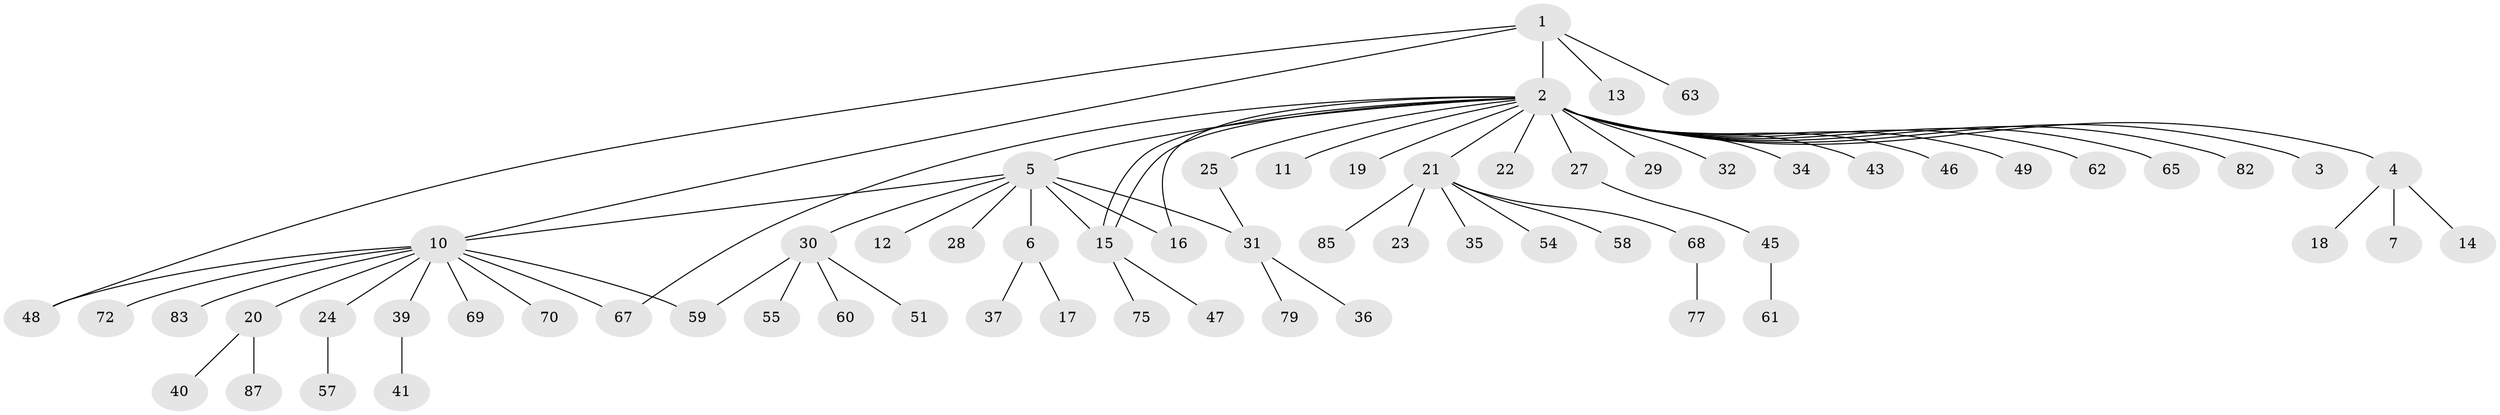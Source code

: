 // original degree distribution, {6: 0.04597701149425287, 14: 0.011494252873563218, 1: 0.6091954022988506, 10: 0.011494252873563218, 4: 0.022988505747126436, 11: 0.022988505747126436, 2: 0.20689655172413793, 3: 0.05747126436781609, 8: 0.011494252873563218}
// Generated by graph-tools (version 1.1) at 2025/41/03/06/25 10:41:45]
// undirected, 65 vertices, 72 edges
graph export_dot {
graph [start="1"]
  node [color=gray90,style=filled];
  1 [super="+52"];
  2 [super="+8"];
  3;
  4 [super="+66"];
  5 [super="+33"];
  6 [super="+9"];
  7;
  10 [super="+53"];
  11 [super="+76"];
  12;
  13;
  14;
  15 [super="+80"];
  16;
  17;
  18;
  19;
  20 [super="+42"];
  21 [super="+50"];
  22 [super="+44"];
  23;
  24 [super="+56"];
  25 [super="+26"];
  27;
  28;
  29;
  30 [super="+38"];
  31 [super="+74"];
  32;
  34;
  35;
  36;
  37 [super="+84"];
  39;
  40;
  41 [super="+86"];
  43;
  45;
  46;
  47;
  48 [super="+78"];
  49;
  51 [super="+73"];
  54;
  55;
  57;
  58;
  59;
  60;
  61 [super="+81"];
  62 [super="+64"];
  63;
  65;
  67;
  68 [super="+71"];
  69;
  70;
  72;
  75;
  77;
  79;
  82;
  83;
  85;
  87;
  1 -- 2;
  1 -- 10;
  1 -- 13;
  1 -- 48;
  1 -- 63;
  2 -- 3;
  2 -- 4;
  2 -- 5;
  2 -- 15;
  2 -- 15;
  2 -- 16;
  2 -- 19;
  2 -- 27;
  2 -- 29;
  2 -- 34;
  2 -- 46;
  2 -- 49;
  2 -- 32;
  2 -- 65;
  2 -- 67;
  2 -- 11;
  2 -- 43;
  2 -- 82;
  2 -- 21;
  2 -- 22;
  2 -- 25;
  2 -- 62;
  4 -- 7;
  4 -- 14;
  4 -- 18;
  5 -- 6;
  5 -- 10;
  5 -- 12;
  5 -- 15;
  5 -- 16;
  5 -- 28;
  5 -- 30;
  5 -- 31;
  6 -- 17;
  6 -- 37;
  10 -- 20;
  10 -- 24;
  10 -- 39;
  10 -- 59;
  10 -- 67;
  10 -- 69;
  10 -- 70;
  10 -- 83;
  10 -- 48;
  10 -- 72;
  15 -- 47;
  15 -- 75;
  20 -- 40;
  20 -- 87;
  21 -- 23;
  21 -- 35;
  21 -- 54;
  21 -- 58;
  21 -- 68;
  21 -- 85;
  24 -- 57;
  25 -- 31;
  27 -- 45;
  30 -- 51;
  30 -- 55;
  30 -- 59;
  30 -- 60;
  31 -- 36;
  31 -- 79;
  39 -- 41;
  45 -- 61;
  68 -- 77;
}
